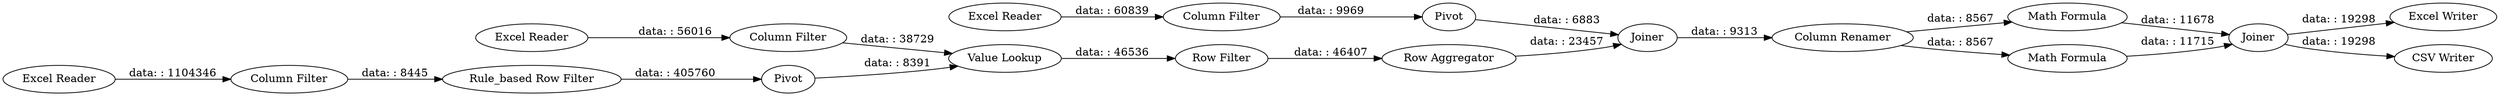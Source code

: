 digraph {
	"-3990101882886745144_6" [label="Column Filter"]
	"-3990101882886745144_14" [label="Row Filter"]
	"-3990101882886745144_8" [label="Rule_based Row Filter"]
	"-3990101882886745144_18" [label="Math Formula"]
	"-3990101882886745144_19" [label=Joiner]
	"-3990101882886745144_9" [label=Joiner]
	"-3990101882886745144_16" [label="Math Formula"]
	"-3990101882886745144_15" [label="Row Aggregator"]
	"-3990101882886745144_17" [label="Column Renamer"]
	"-3990101882886745144_12" [label="Column Filter"]
	"-3990101882886745144_1" [label="Excel Reader"]
	"-3990101882886745144_4" [label=Pivot]
	"-3990101882886745144_5" [label="Column Filter"]
	"-3990101882886745144_13" [label="Value Lookup"]
	"-3990101882886745144_3" [label=Pivot]
	"-3990101882886745144_20" [label="Excel Writer"]
	"-3990101882886745144_2" [label="Excel Reader"]
	"-3990101882886745144_10" [label="Excel Reader"]
	"-3990101882886745144_21" [label="CSV Writer"]
	"-3990101882886745144_17" -> "-3990101882886745144_16" [label="data: : 8567"]
	"-3990101882886745144_2" -> "-3990101882886745144_6" [label="data: : 1104346"]
	"-3990101882886745144_4" -> "-3990101882886745144_13" [label="data: : 8391"]
	"-3990101882886745144_19" -> "-3990101882886745144_20" [label="data: : 19298"]
	"-3990101882886745144_1" -> "-3990101882886745144_5" [label="data: : 60839"]
	"-3990101882886745144_3" -> "-3990101882886745144_9" [label="data: : 6883"]
	"-3990101882886745144_6" -> "-3990101882886745144_8" [label="data: : 8445"]
	"-3990101882886745144_8" -> "-3990101882886745144_4" [label="data: : 405760"]
	"-3990101882886745144_18" -> "-3990101882886745144_19" [label="data: : 11678"]
	"-3990101882886745144_9" -> "-3990101882886745144_17" [label="data: : 9313"]
	"-3990101882886745144_16" -> "-3990101882886745144_19" [label="data: : 11715"]
	"-3990101882886745144_13" -> "-3990101882886745144_14" [label="data: : 46536"]
	"-3990101882886745144_12" -> "-3990101882886745144_13" [label="data: : 38729"]
	"-3990101882886745144_10" -> "-3990101882886745144_12" [label="data: : 56016"]
	"-3990101882886745144_14" -> "-3990101882886745144_15" [label="data: : 46407"]
	"-3990101882886745144_15" -> "-3990101882886745144_9" [label="data: : 23457"]
	"-3990101882886745144_19" -> "-3990101882886745144_21" [label="data: : 19298"]
	"-3990101882886745144_17" -> "-3990101882886745144_18" [label="data: : 8567"]
	"-3990101882886745144_5" -> "-3990101882886745144_3" [label="data: : 9969"]
	rankdir=LR
}
